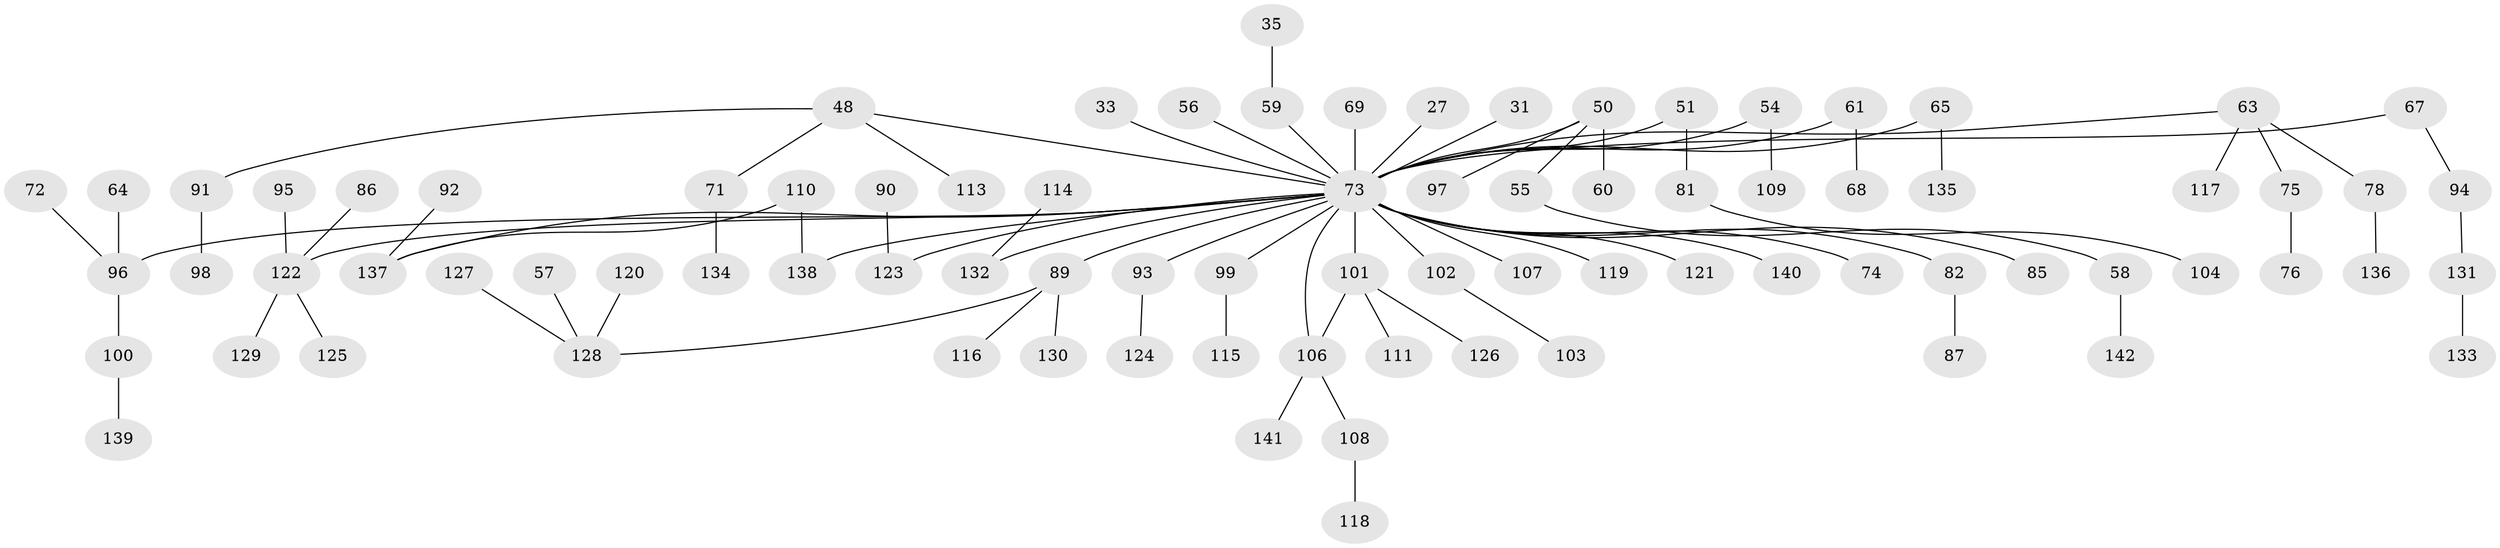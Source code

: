 // original degree distribution, {4: 0.11971830985915492, 6: 0.02112676056338028, 8: 0.007042253521126761, 2: 0.2887323943661972, 1: 0.4647887323943662, 5: 0.02112676056338028, 3: 0.07746478873239436}
// Generated by graph-tools (version 1.1) at 2025/45/03/04/25 21:45:52]
// undirected, 85 vertices, 86 edges
graph export_dot {
graph [start="1"]
  node [color=gray90,style=filled];
  27;
  31;
  33;
  35;
  48;
  50;
  51;
  54 [super="+15+44+52"];
  55;
  56 [super="+18"];
  57;
  58;
  59 [super="+28+24"];
  60;
  61 [super="+42"];
  63;
  64;
  65;
  67;
  68;
  69;
  71;
  72;
  73 [super="+12+13+38+23+7+10+16+20+46"];
  74;
  75;
  76;
  78;
  81;
  82;
  85;
  86;
  87;
  89 [super="+34+45"];
  90;
  91;
  92 [super="+37"];
  93;
  94;
  95;
  96 [super="+39"];
  97;
  98;
  99;
  100;
  101 [super="+47"];
  102 [super="+66"];
  103;
  104;
  106 [super="+88"];
  107;
  108;
  109;
  110;
  111;
  113;
  114;
  115;
  116;
  117;
  118;
  119;
  120;
  121;
  122 [super="+80+79+112+84"];
  123 [super="+36+43"];
  124;
  125;
  126;
  127;
  128 [super="+53"];
  129;
  130;
  131;
  132 [super="+11+49+14+41+62+105"];
  133;
  134;
  135;
  136;
  137 [super="+17+83"];
  138;
  139;
  140;
  141;
  142;
  27 -- 73;
  31 -- 73;
  33 -- 73;
  35 -- 59;
  48 -- 71;
  48 -- 91;
  48 -- 113;
  48 -- 73;
  50 -- 55;
  50 -- 60;
  50 -- 97;
  50 -- 73;
  51 -- 81;
  51 -- 73;
  54 -- 73;
  54 -- 109;
  55 -- 58;
  56 -- 73;
  57 -- 128;
  58 -- 142;
  59 -- 73 [weight=2];
  61 -- 68;
  61 -- 73;
  63 -- 75;
  63 -- 78;
  63 -- 117;
  63 -- 73;
  64 -- 96;
  65 -- 135;
  65 -- 73;
  67 -- 94;
  67 -- 73;
  69 -- 73;
  71 -- 134;
  72 -- 96;
  73 -- 74;
  73 -- 138;
  73 -- 132;
  73 -- 82;
  73 -- 85;
  73 -- 107;
  73 -- 119;
  73 -- 99;
  73 -- 140;
  73 -- 121;
  73 -- 93;
  73 -- 96;
  73 -- 89;
  73 -- 102;
  73 -- 106;
  73 -- 137 [weight=2];
  73 -- 123;
  73 -- 122;
  73 -- 101;
  75 -- 76;
  78 -- 136;
  81 -- 104;
  82 -- 87;
  86 -- 122;
  89 -- 130;
  89 -- 128;
  89 -- 116;
  90 -- 123;
  91 -- 98;
  92 -- 137;
  93 -- 124;
  94 -- 131;
  95 -- 122;
  96 -- 100;
  99 -- 115;
  100 -- 139;
  101 -- 111;
  101 -- 126;
  101 -- 106;
  102 -- 103;
  106 -- 108;
  106 -- 141;
  108 -- 118;
  110 -- 138;
  110 -- 137;
  114 -- 132;
  120 -- 128;
  122 -- 129;
  122 -- 125;
  127 -- 128;
  131 -- 133;
}
